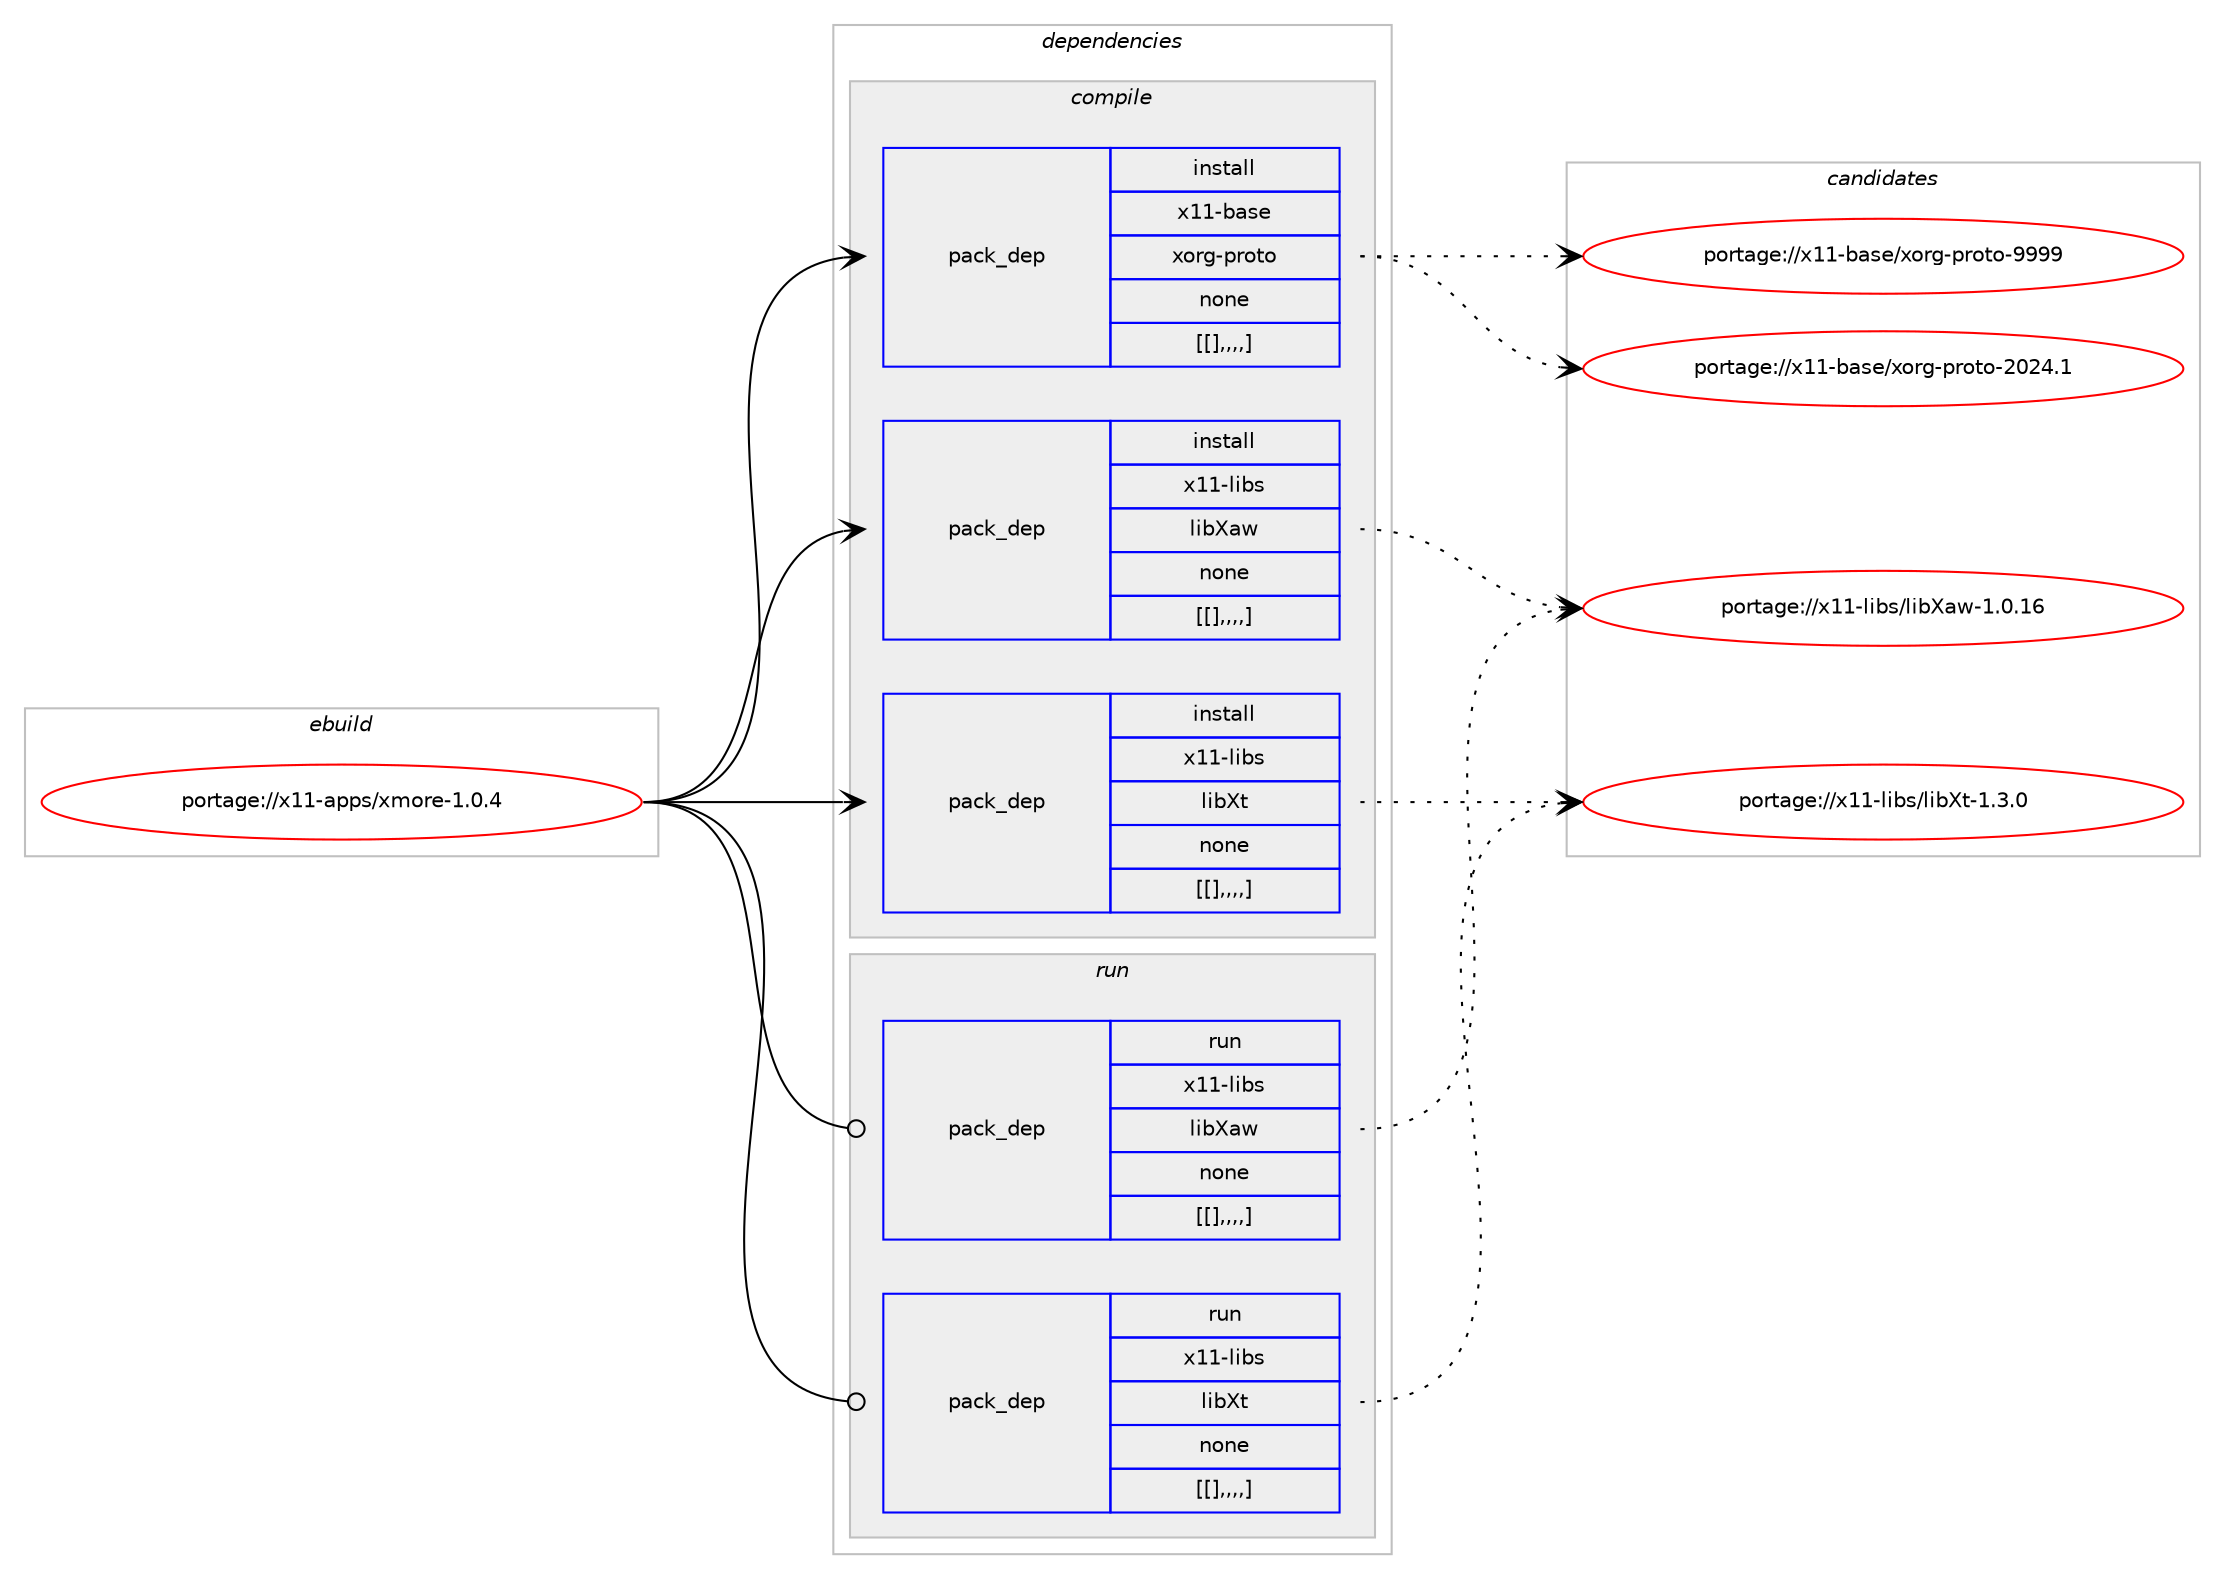 digraph prolog {

# *************
# Graph options
# *************

newrank=true;
concentrate=true;
compound=true;
graph [rankdir=LR,fontname=Helvetica,fontsize=10,ranksep=1.5];#, ranksep=2.5, nodesep=0.2];
edge  [arrowhead=vee];
node  [fontname=Helvetica,fontsize=10];

# **********
# The ebuild
# **********

subgraph cluster_leftcol {
color=gray;
label=<<i>ebuild</i>>;
id [label="portage://x11-apps/xmore-1.0.4", color=red, width=4, href="../x11-apps/xmore-1.0.4.svg"];
}

# ****************
# The dependencies
# ****************

subgraph cluster_midcol {
color=gray;
label=<<i>dependencies</i>>;
subgraph cluster_compile {
fillcolor="#eeeeee";
style=filled;
label=<<i>compile</i>>;
subgraph pack344557 {
dependency474288 [label=<<TABLE BORDER="0" CELLBORDER="1" CELLSPACING="0" CELLPADDING="4" WIDTH="220"><TR><TD ROWSPAN="6" CELLPADDING="30">pack_dep</TD></TR><TR><TD WIDTH="110">install</TD></TR><TR><TD>x11-base</TD></TR><TR><TD>xorg-proto</TD></TR><TR><TD>none</TD></TR><TR><TD>[[],,,,]</TD></TR></TABLE>>, shape=none, color=blue];
}
id:e -> dependency474288:w [weight=20,style="solid",arrowhead="vee"];
subgraph pack344558 {
dependency474289 [label=<<TABLE BORDER="0" CELLBORDER="1" CELLSPACING="0" CELLPADDING="4" WIDTH="220"><TR><TD ROWSPAN="6" CELLPADDING="30">pack_dep</TD></TR><TR><TD WIDTH="110">install</TD></TR><TR><TD>x11-libs</TD></TR><TR><TD>libXaw</TD></TR><TR><TD>none</TD></TR><TR><TD>[[],,,,]</TD></TR></TABLE>>, shape=none, color=blue];
}
id:e -> dependency474289:w [weight=20,style="solid",arrowhead="vee"];
subgraph pack344559 {
dependency474290 [label=<<TABLE BORDER="0" CELLBORDER="1" CELLSPACING="0" CELLPADDING="4" WIDTH="220"><TR><TD ROWSPAN="6" CELLPADDING="30">pack_dep</TD></TR><TR><TD WIDTH="110">install</TD></TR><TR><TD>x11-libs</TD></TR><TR><TD>libXt</TD></TR><TR><TD>none</TD></TR><TR><TD>[[],,,,]</TD></TR></TABLE>>, shape=none, color=blue];
}
id:e -> dependency474290:w [weight=20,style="solid",arrowhead="vee"];
}
subgraph cluster_compileandrun {
fillcolor="#eeeeee";
style=filled;
label=<<i>compile and run</i>>;
}
subgraph cluster_run {
fillcolor="#eeeeee";
style=filled;
label=<<i>run</i>>;
subgraph pack344560 {
dependency474291 [label=<<TABLE BORDER="0" CELLBORDER="1" CELLSPACING="0" CELLPADDING="4" WIDTH="220"><TR><TD ROWSPAN="6" CELLPADDING="30">pack_dep</TD></TR><TR><TD WIDTH="110">run</TD></TR><TR><TD>x11-libs</TD></TR><TR><TD>libXaw</TD></TR><TR><TD>none</TD></TR><TR><TD>[[],,,,]</TD></TR></TABLE>>, shape=none, color=blue];
}
id:e -> dependency474291:w [weight=20,style="solid",arrowhead="odot"];
subgraph pack344561 {
dependency474292 [label=<<TABLE BORDER="0" CELLBORDER="1" CELLSPACING="0" CELLPADDING="4" WIDTH="220"><TR><TD ROWSPAN="6" CELLPADDING="30">pack_dep</TD></TR><TR><TD WIDTH="110">run</TD></TR><TR><TD>x11-libs</TD></TR><TR><TD>libXt</TD></TR><TR><TD>none</TD></TR><TR><TD>[[],,,,]</TD></TR></TABLE>>, shape=none, color=blue];
}
id:e -> dependency474292:w [weight=20,style="solid",arrowhead="odot"];
}
}

# **************
# The candidates
# **************

subgraph cluster_choices {
rank=same;
color=gray;
label=<<i>candidates</i>>;

subgraph choice344557 {
color=black;
nodesep=1;
choice120494945989711510147120111114103451121141111161114557575757 [label="portage://x11-base/xorg-proto-9999", color=red, width=4,href="../x11-base/xorg-proto-9999.svg"];
choice1204949459897115101471201111141034511211411111611145504850524649 [label="portage://x11-base/xorg-proto-2024.1", color=red, width=4,href="../x11-base/xorg-proto-2024.1.svg"];
dependency474288:e -> choice120494945989711510147120111114103451121141111161114557575757:w [style=dotted,weight="100"];
dependency474288:e -> choice1204949459897115101471201111141034511211411111611145504850524649:w [style=dotted,weight="100"];
}
subgraph choice344558 {
color=black;
nodesep=1;
choice120494945108105981154710810598889711945494648464954 [label="portage://x11-libs/libXaw-1.0.16", color=red, width=4,href="../x11-libs/libXaw-1.0.16.svg"];
dependency474289:e -> choice120494945108105981154710810598889711945494648464954:w [style=dotted,weight="100"];
}
subgraph choice344559 {
color=black;
nodesep=1;
choice12049494510810598115471081059888116454946514648 [label="portage://x11-libs/libXt-1.3.0", color=red, width=4,href="../x11-libs/libXt-1.3.0.svg"];
dependency474290:e -> choice12049494510810598115471081059888116454946514648:w [style=dotted,weight="100"];
}
subgraph choice344560 {
color=black;
nodesep=1;
choice120494945108105981154710810598889711945494648464954 [label="portage://x11-libs/libXaw-1.0.16", color=red, width=4,href="../x11-libs/libXaw-1.0.16.svg"];
dependency474291:e -> choice120494945108105981154710810598889711945494648464954:w [style=dotted,weight="100"];
}
subgraph choice344561 {
color=black;
nodesep=1;
choice12049494510810598115471081059888116454946514648 [label="portage://x11-libs/libXt-1.3.0", color=red, width=4,href="../x11-libs/libXt-1.3.0.svg"];
dependency474292:e -> choice12049494510810598115471081059888116454946514648:w [style=dotted,weight="100"];
}
}

}
